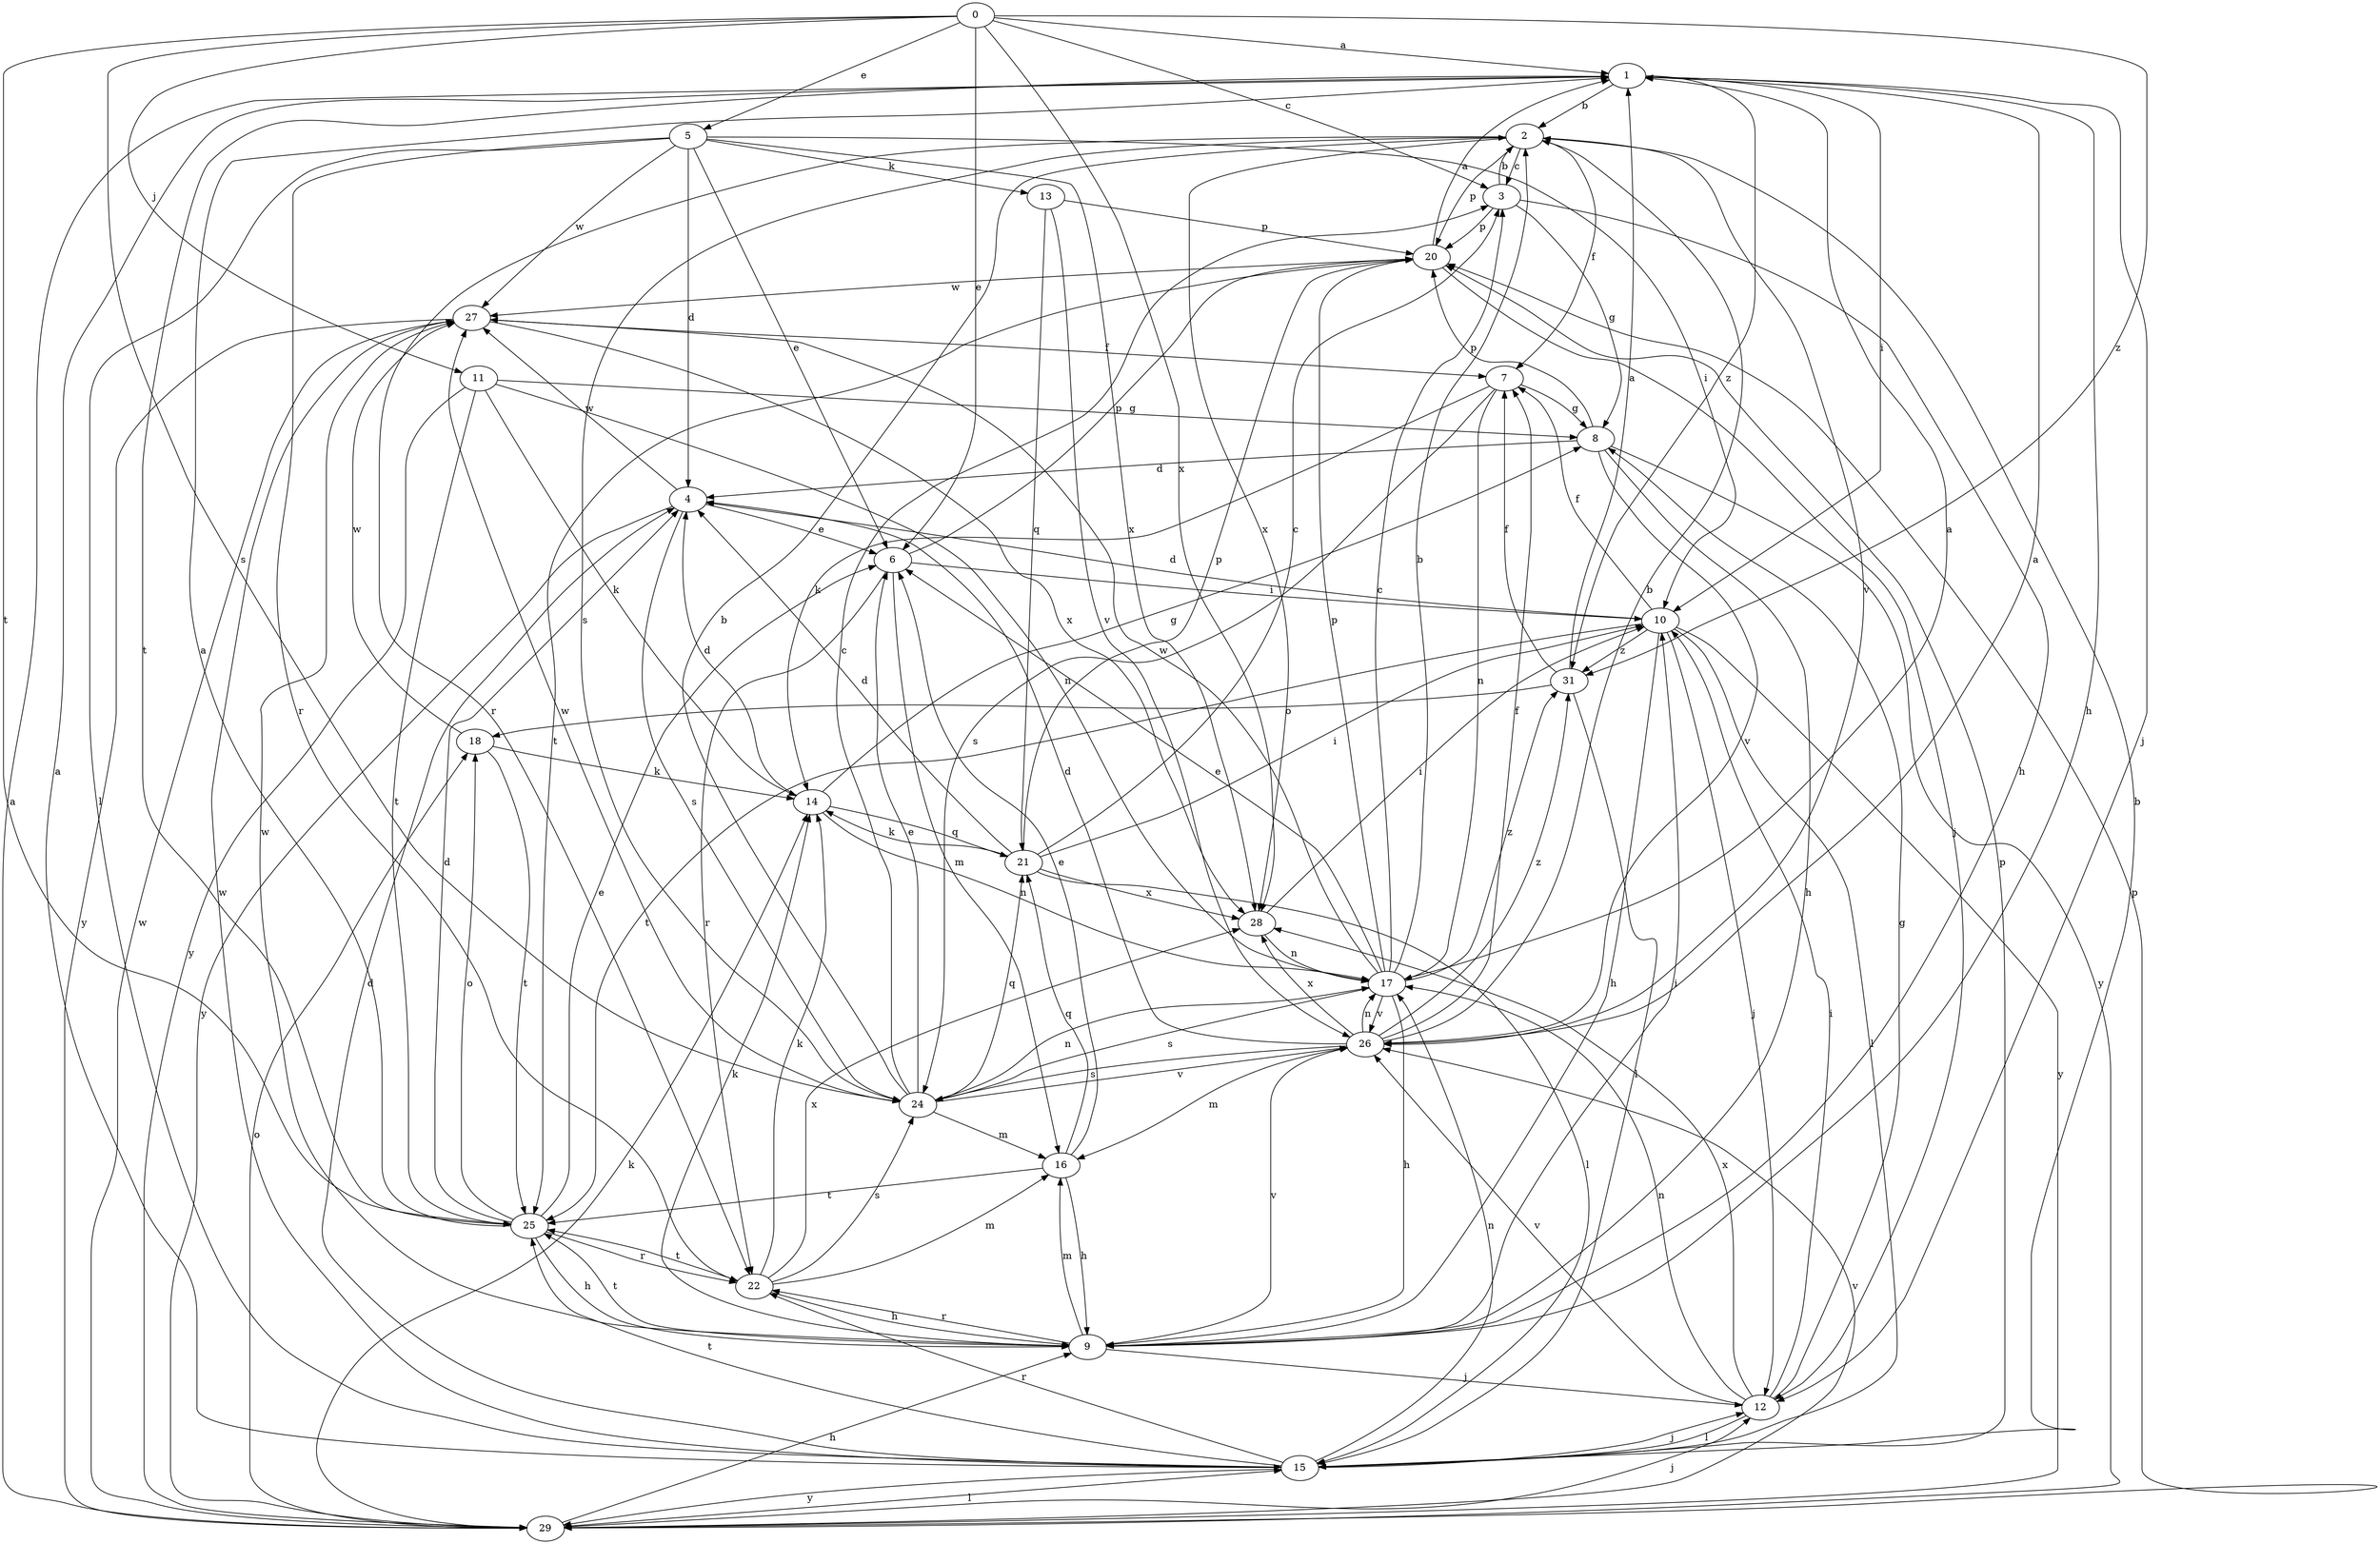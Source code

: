 strict digraph  {
0;
1;
2;
3;
4;
5;
6;
7;
8;
9;
10;
11;
12;
13;
14;
15;
16;
17;
18;
20;
21;
22;
24;
25;
26;
27;
28;
29;
31;
0 -> 1  [label=a];
0 -> 3  [label=c];
0 -> 5  [label=e];
0 -> 6  [label=e];
0 -> 11  [label=j];
0 -> 24  [label=s];
0 -> 25  [label=t];
0 -> 28  [label=x];
0 -> 31  [label=z];
1 -> 2  [label=b];
1 -> 9  [label=h];
1 -> 10  [label=i];
1 -> 12  [label=j];
1 -> 25  [label=t];
1 -> 31  [label=z];
2 -> 3  [label=c];
2 -> 7  [label=f];
2 -> 20  [label=p];
2 -> 22  [label=r];
2 -> 24  [label=s];
2 -> 26  [label=v];
2 -> 28  [label=x];
3 -> 2  [label=b];
3 -> 8  [label=g];
3 -> 9  [label=h];
3 -> 20  [label=p];
4 -> 6  [label=e];
4 -> 24  [label=s];
4 -> 27  [label=w];
4 -> 29  [label=y];
5 -> 4  [label=d];
5 -> 6  [label=e];
5 -> 10  [label=i];
5 -> 13  [label=k];
5 -> 15  [label=l];
5 -> 22  [label=r];
5 -> 27  [label=w];
5 -> 28  [label=x];
6 -> 10  [label=i];
6 -> 16  [label=m];
6 -> 20  [label=p];
6 -> 22  [label=r];
7 -> 8  [label=g];
7 -> 14  [label=k];
7 -> 17  [label=n];
7 -> 24  [label=s];
8 -> 4  [label=d];
8 -> 9  [label=h];
8 -> 20  [label=p];
8 -> 26  [label=v];
8 -> 29  [label=y];
9 -> 10  [label=i];
9 -> 12  [label=j];
9 -> 14  [label=k];
9 -> 16  [label=m];
9 -> 22  [label=r];
9 -> 25  [label=t];
9 -> 26  [label=v];
9 -> 27  [label=w];
10 -> 4  [label=d];
10 -> 7  [label=f];
10 -> 9  [label=h];
10 -> 12  [label=j];
10 -> 15  [label=l];
10 -> 25  [label=t];
10 -> 29  [label=y];
10 -> 31  [label=z];
11 -> 8  [label=g];
11 -> 14  [label=k];
11 -> 17  [label=n];
11 -> 25  [label=t];
11 -> 29  [label=y];
12 -> 8  [label=g];
12 -> 10  [label=i];
12 -> 15  [label=l];
12 -> 17  [label=n];
12 -> 26  [label=v];
12 -> 28  [label=x];
13 -> 20  [label=p];
13 -> 21  [label=q];
13 -> 26  [label=v];
14 -> 4  [label=d];
14 -> 8  [label=g];
14 -> 17  [label=n];
14 -> 21  [label=q];
15 -> 1  [label=a];
15 -> 2  [label=b];
15 -> 4  [label=d];
15 -> 12  [label=j];
15 -> 17  [label=n];
15 -> 20  [label=p];
15 -> 22  [label=r];
15 -> 25  [label=t];
15 -> 27  [label=w];
15 -> 29  [label=y];
16 -> 6  [label=e];
16 -> 9  [label=h];
16 -> 21  [label=q];
16 -> 25  [label=t];
17 -> 1  [label=a];
17 -> 2  [label=b];
17 -> 3  [label=c];
17 -> 6  [label=e];
17 -> 9  [label=h];
17 -> 20  [label=p];
17 -> 24  [label=s];
17 -> 26  [label=v];
17 -> 27  [label=w];
17 -> 31  [label=z];
18 -> 14  [label=k];
18 -> 25  [label=t];
18 -> 27  [label=w];
20 -> 1  [label=a];
20 -> 12  [label=j];
20 -> 25  [label=t];
20 -> 27  [label=w];
21 -> 3  [label=c];
21 -> 4  [label=d];
21 -> 10  [label=i];
21 -> 14  [label=k];
21 -> 15  [label=l];
21 -> 20  [label=p];
21 -> 28  [label=x];
22 -> 9  [label=h];
22 -> 14  [label=k];
22 -> 16  [label=m];
22 -> 24  [label=s];
22 -> 25  [label=t];
22 -> 28  [label=x];
24 -> 2  [label=b];
24 -> 3  [label=c];
24 -> 6  [label=e];
24 -> 16  [label=m];
24 -> 17  [label=n];
24 -> 21  [label=q];
24 -> 26  [label=v];
24 -> 27  [label=w];
25 -> 1  [label=a];
25 -> 4  [label=d];
25 -> 6  [label=e];
25 -> 9  [label=h];
25 -> 18  [label=o];
25 -> 22  [label=r];
26 -> 1  [label=a];
26 -> 2  [label=b];
26 -> 4  [label=d];
26 -> 7  [label=f];
26 -> 16  [label=m];
26 -> 17  [label=n];
26 -> 24  [label=s];
26 -> 28  [label=x];
26 -> 31  [label=z];
27 -> 7  [label=f];
27 -> 28  [label=x];
27 -> 29  [label=y];
28 -> 10  [label=i];
28 -> 17  [label=n];
29 -> 1  [label=a];
29 -> 9  [label=h];
29 -> 12  [label=j];
29 -> 14  [label=k];
29 -> 15  [label=l];
29 -> 18  [label=o];
29 -> 20  [label=p];
29 -> 26  [label=v];
29 -> 27  [label=w];
31 -> 1  [label=a];
31 -> 7  [label=f];
31 -> 15  [label=l];
31 -> 18  [label=o];
}
